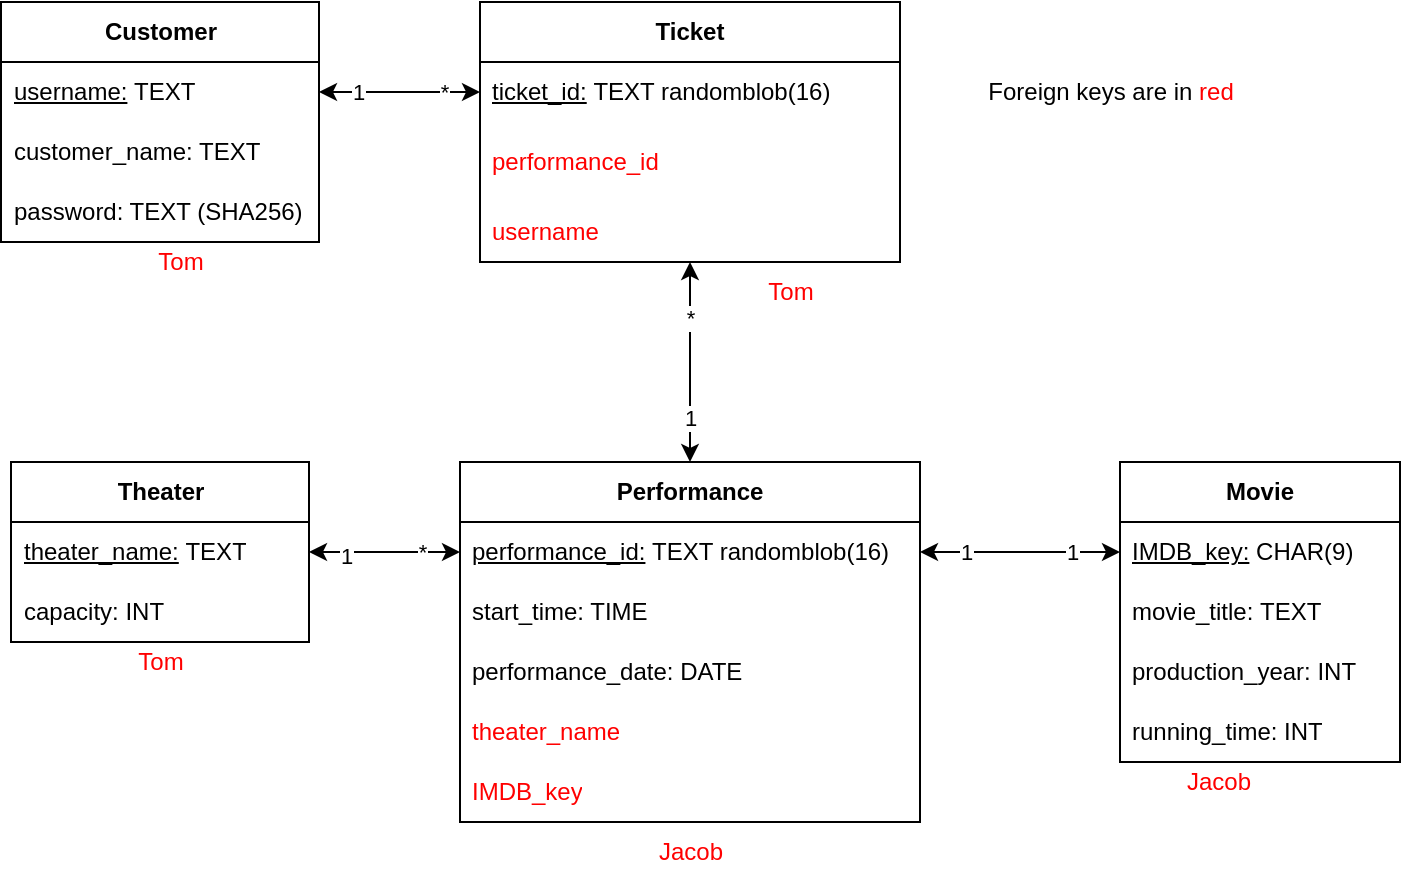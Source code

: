 <mxfile version="20.8.10" type="device"><diagram name="Page-1" id="bW2kiYpMrqYnE2LIEAA0"><mxGraphModel dx="1291" dy="793" grid="1" gridSize="10" guides="1" tooltips="1" connect="1" arrows="1" fold="1" page="1" pageScale="1" pageWidth="850" pageHeight="1100" math="0" shadow="0"><root><mxCell id="0"/><mxCell id="1" parent="0"/><mxCell id="kE0VZu1bvmlrj1qlubu3-1" value="Theater" style="swimlane;fontStyle=1;childLayout=stackLayout;horizontal=1;startSize=30;horizontalStack=0;resizeParent=1;resizeParentMax=0;resizeLast=0;collapsible=1;marginBottom=0;whiteSpace=wrap;html=1;" parent="1" vertex="1"><mxGeometry x="85.5" y="480" width="149" height="90" as="geometry"/></mxCell><mxCell id="kE0VZu1bvmlrj1qlubu3-2" value="&lt;u&gt;theater_name:&lt;/u&gt;&amp;nbsp;TEXT" style="text;strokeColor=none;fillColor=none;align=left;verticalAlign=middle;spacingLeft=4;spacingRight=4;overflow=hidden;points=[[0,0.5],[1,0.5]];portConstraint=eastwest;rotatable=0;whiteSpace=wrap;html=1;" parent="kE0VZu1bvmlrj1qlubu3-1" vertex="1"><mxGeometry y="30" width="149" height="30" as="geometry"/></mxCell><mxCell id="kE0VZu1bvmlrj1qlubu3-3" value="capacity: INT" style="text;strokeColor=none;fillColor=none;align=left;verticalAlign=middle;spacingLeft=4;spacingRight=4;overflow=hidden;points=[[0,0.5],[1,0.5]];portConstraint=eastwest;rotatable=0;whiteSpace=wrap;html=1;" parent="kE0VZu1bvmlrj1qlubu3-1" vertex="1"><mxGeometry y="60" width="149" height="30" as="geometry"/></mxCell><mxCell id="kE0VZu1bvmlrj1qlubu3-4" value="Movie" style="swimlane;fontStyle=1;childLayout=stackLayout;horizontal=1;startSize=30;horizontalStack=0;resizeParent=1;resizeParentMax=0;resizeLast=0;collapsible=1;marginBottom=0;whiteSpace=wrap;html=1;" parent="1" vertex="1"><mxGeometry x="640" y="480" width="140" height="150" as="geometry"/></mxCell><mxCell id="Q8pJF3ln_uTVth9oAYhN-3" value="&lt;u&gt;IMDB_key:&lt;/u&gt; CHAR(9)" style="text;strokeColor=none;fillColor=none;align=left;verticalAlign=middle;spacingLeft=4;spacingRight=4;overflow=hidden;points=[[0,0.5],[1,0.5]];portConstraint=eastwest;rotatable=0;whiteSpace=wrap;html=1;" parent="kE0VZu1bvmlrj1qlubu3-4" vertex="1"><mxGeometry y="30" width="140" height="30" as="geometry"/></mxCell><mxCell id="kE0VZu1bvmlrj1qlubu3-5" value="movie_title:&amp;nbsp;TEXT" style="text;strokeColor=none;fillColor=none;align=left;verticalAlign=middle;spacingLeft=4;spacingRight=4;overflow=hidden;points=[[0,0.5],[1,0.5]];portConstraint=eastwest;rotatable=0;whiteSpace=wrap;html=1;" parent="kE0VZu1bvmlrj1qlubu3-4" vertex="1"><mxGeometry y="60" width="140" height="30" as="geometry"/></mxCell><mxCell id="kE0VZu1bvmlrj1qlubu3-6" value="production_year: INT" style="text;strokeColor=none;fillColor=none;align=left;verticalAlign=middle;spacingLeft=4;spacingRight=4;overflow=hidden;points=[[0,0.5],[1,0.5]];portConstraint=eastwest;rotatable=0;whiteSpace=wrap;html=1;" parent="kE0VZu1bvmlrj1qlubu3-4" vertex="1"><mxGeometry y="90" width="140" height="30" as="geometry"/></mxCell><mxCell id="kE0VZu1bvmlrj1qlubu3-8" value="running_time: INT" style="text;strokeColor=none;fillColor=none;align=left;verticalAlign=middle;spacingLeft=4;spacingRight=4;overflow=hidden;points=[[0,0.5],[1,0.5]];portConstraint=eastwest;rotatable=0;whiteSpace=wrap;html=1;" parent="kE0VZu1bvmlrj1qlubu3-4" vertex="1"><mxGeometry y="120" width="140" height="30" as="geometry"/></mxCell><mxCell id="kE0VZu1bvmlrj1qlubu3-9" value="Performance" style="swimlane;fontStyle=1;childLayout=stackLayout;horizontal=1;startSize=30;horizontalStack=0;resizeParent=1;resizeParentMax=0;resizeLast=0;collapsible=1;marginBottom=0;whiteSpace=wrap;html=1;" parent="1" vertex="1"><mxGeometry x="310" y="480" width="230" height="180" as="geometry"/></mxCell><mxCell id="Q8pJF3ln_uTVth9oAYhN-4" value="&lt;u&gt;performance_id:&lt;/u&gt;&amp;nbsp;TEXT randomblob(16)" style="text;strokeColor=none;fillColor=none;align=left;verticalAlign=middle;spacingLeft=4;spacingRight=4;overflow=hidden;points=[[0,0.5],[1,0.5]];portConstraint=eastwest;rotatable=0;whiteSpace=wrap;html=1;" parent="kE0VZu1bvmlrj1qlubu3-9" vertex="1"><mxGeometry y="30" width="230" height="30" as="geometry"/></mxCell><mxCell id="kE0VZu1bvmlrj1qlubu3-10" value="start_time: TIME" style="text;strokeColor=none;fillColor=none;align=left;verticalAlign=middle;spacingLeft=4;spacingRight=4;overflow=hidden;points=[[0,0.5],[1,0.5]];portConstraint=eastwest;rotatable=0;whiteSpace=wrap;html=1;" parent="kE0VZu1bvmlrj1qlubu3-9" vertex="1"><mxGeometry y="60" width="230" height="30" as="geometry"/></mxCell><mxCell id="kE0VZu1bvmlrj1qlubu3-11" value="performance_date: DATE" style="text;strokeColor=none;fillColor=none;align=left;verticalAlign=middle;spacingLeft=4;spacingRight=4;overflow=hidden;points=[[0,0.5],[1,0.5]];portConstraint=eastwest;rotatable=0;whiteSpace=wrap;html=1;" parent="kE0VZu1bvmlrj1qlubu3-9" vertex="1"><mxGeometry y="90" width="230" height="30" as="geometry"/></mxCell><mxCell id="kE0VZu1bvmlrj1qlubu3-12" value="&lt;font color=&quot;#ff0000&quot;&gt;theater_name&lt;/font&gt;" style="text;strokeColor=none;fillColor=none;align=left;verticalAlign=middle;spacingLeft=4;spacingRight=4;overflow=hidden;points=[[0,0.5],[1,0.5]];portConstraint=eastwest;rotatable=0;whiteSpace=wrap;html=1;" parent="kE0VZu1bvmlrj1qlubu3-9" vertex="1"><mxGeometry y="120" width="230" height="30" as="geometry"/></mxCell><mxCell id="Q8pJF3ln_uTVth9oAYhN-1" value="&lt;font color=&quot;#ff0000&quot;&gt;IMDB_key&lt;/font&gt;" style="text;strokeColor=none;fillColor=none;align=left;verticalAlign=middle;spacingLeft=4;spacingRight=4;overflow=hidden;points=[[0,0.5],[1,0.5]];portConstraint=eastwest;rotatable=0;whiteSpace=wrap;html=1;" parent="kE0VZu1bvmlrj1qlubu3-9" vertex="1"><mxGeometry y="150" width="230" height="30" as="geometry"/></mxCell><mxCell id="kE0VZu1bvmlrj1qlubu3-15" value="" style="endArrow=classic;startArrow=classic;html=1;rounded=0;exitX=1;exitY=0.5;exitDx=0;exitDy=0;entryX=0;entryY=0.5;entryDx=0;entryDy=0;" parent="1" source="kE0VZu1bvmlrj1qlubu3-2" target="Q8pJF3ln_uTVth9oAYhN-4" edge="1"><mxGeometry width="50" height="50" relative="1" as="geometry"><mxPoint x="650" y="460" as="sourcePoint"/><mxPoint x="590" y="390" as="targetPoint"/></mxGeometry></mxCell><mxCell id="kE0VZu1bvmlrj1qlubu3-16" value="*" style="edgeLabel;html=1;align=center;verticalAlign=middle;resizable=0;points=[];" parent="kE0VZu1bvmlrj1qlubu3-15" vertex="1" connectable="0"><mxGeometry x="0.481" relative="1" as="geometry"><mxPoint as="offset"/></mxGeometry></mxCell><mxCell id="kE0VZu1bvmlrj1qlubu3-17" value="1" style="edgeLabel;html=1;align=center;verticalAlign=middle;resizable=0;points=[];" parent="kE0VZu1bvmlrj1qlubu3-15" vertex="1" connectable="0"><mxGeometry x="-0.51" y="-2" relative="1" as="geometry"><mxPoint as="offset"/></mxGeometry></mxCell><mxCell id="kE0VZu1bvmlrj1qlubu3-18" value="Customer" style="swimlane;fontStyle=1;childLayout=stackLayout;horizontal=1;startSize=30;horizontalStack=0;resizeParent=1;resizeParentMax=0;resizeLast=0;collapsible=1;marginBottom=0;whiteSpace=wrap;html=1;" parent="1" vertex="1"><mxGeometry x="80.5" y="250" width="159" height="120" as="geometry"/></mxCell><mxCell id="kE0VZu1bvmlrj1qlubu3-19" value="&lt;u&gt;username:&lt;/u&gt;&amp;nbsp;TEXT" style="text;strokeColor=none;fillColor=none;align=left;verticalAlign=middle;spacingLeft=4;spacingRight=4;overflow=hidden;points=[[0,0.5],[1,0.5]];portConstraint=eastwest;rotatable=0;whiteSpace=wrap;html=1;" parent="kE0VZu1bvmlrj1qlubu3-18" vertex="1"><mxGeometry y="30" width="159" height="30" as="geometry"/></mxCell><mxCell id="kE0VZu1bvmlrj1qlubu3-20" value="customer_name: TEXT" style="text;strokeColor=none;fillColor=none;align=left;verticalAlign=middle;spacingLeft=4;spacingRight=4;overflow=hidden;points=[[0,0.5],[1,0.5]];portConstraint=eastwest;rotatable=0;whiteSpace=wrap;html=1;" parent="kE0VZu1bvmlrj1qlubu3-18" vertex="1"><mxGeometry y="60" width="159" height="30" as="geometry"/></mxCell><mxCell id="kE0VZu1bvmlrj1qlubu3-21" value="password: TEXT (SHA256)" style="text;strokeColor=none;fillColor=none;align=left;verticalAlign=middle;spacingLeft=4;spacingRight=4;overflow=hidden;points=[[0,0.5],[1,0.5]];portConstraint=eastwest;rotatable=0;whiteSpace=wrap;html=1;" parent="kE0VZu1bvmlrj1qlubu3-18" vertex="1"><mxGeometry y="90" width="159" height="30" as="geometry"/></mxCell><mxCell id="kE0VZu1bvmlrj1qlubu3-22" value="Ticket" style="swimlane;fontStyle=1;childLayout=stackLayout;horizontal=1;startSize=30;horizontalStack=0;resizeParent=1;resizeParentMax=0;resizeLast=0;collapsible=1;marginBottom=0;whiteSpace=wrap;html=1;" parent="1" vertex="1"><mxGeometry x="320" y="250" width="210" height="130" as="geometry"/></mxCell><mxCell id="kE0VZu1bvmlrj1qlubu3-23" value="&lt;u&gt;ticket_id:&lt;/u&gt;&amp;nbsp;TEXT randomblob(16)" style="text;strokeColor=none;fillColor=none;align=left;verticalAlign=middle;spacingLeft=4;spacingRight=4;overflow=hidden;points=[[0,0.5],[1,0.5]];portConstraint=eastwest;rotatable=0;whiteSpace=wrap;html=1;" parent="kE0VZu1bvmlrj1qlubu3-22" vertex="1"><mxGeometry y="30" width="210" height="30" as="geometry"/></mxCell><mxCell id="_O0oNhEYI4MJSJ4uROLT-1" value="&lt;font color=&quot;#ff0000&quot;&gt;performance_id&lt;/font&gt;" style="text;strokeColor=none;fillColor=none;align=left;verticalAlign=middle;spacingLeft=4;spacingRight=4;overflow=hidden;points=[[0,0.5],[1,0.5]];portConstraint=eastwest;rotatable=0;whiteSpace=wrap;html=1;" parent="kE0VZu1bvmlrj1qlubu3-22" vertex="1"><mxGeometry y="60" width="210" height="40" as="geometry"/></mxCell><mxCell id="kE0VZu1bvmlrj1qlubu3-24" value="&lt;font color=&quot;#ff0000&quot;&gt;username&lt;/font&gt;" style="text;strokeColor=none;fillColor=none;align=left;verticalAlign=middle;spacingLeft=4;spacingRight=4;overflow=hidden;points=[[0,0.5],[1,0.5]];portConstraint=eastwest;rotatable=0;whiteSpace=wrap;html=1;" parent="kE0VZu1bvmlrj1qlubu3-22" vertex="1"><mxGeometry y="100" width="210" height="30" as="geometry"/></mxCell><mxCell id="kE0VZu1bvmlrj1qlubu3-25" value="" style="endArrow=classic;startArrow=classic;html=1;rounded=0;exitX=0;exitY=0.5;exitDx=0;exitDy=0;" parent="1" source="Q8pJF3ln_uTVth9oAYhN-3" edge="1"><mxGeometry width="50" height="50" relative="1" as="geometry"><mxPoint x="556" y="442.22" as="sourcePoint"/><mxPoint x="540" y="525" as="targetPoint"/></mxGeometry></mxCell><mxCell id="kE0VZu1bvmlrj1qlubu3-26" value="1" style="edgeLabel;html=1;align=center;verticalAlign=middle;resizable=0;points=[];" parent="kE0VZu1bvmlrj1qlubu3-25" vertex="1" connectable="0"><mxGeometry x="-0.521" relative="1" as="geometry"><mxPoint as="offset"/></mxGeometry></mxCell><mxCell id="kE0VZu1bvmlrj1qlubu3-27" value="1" style="edgeLabel;html=1;align=center;verticalAlign=middle;resizable=0;points=[];" parent="kE0VZu1bvmlrj1qlubu3-25" vertex="1" connectable="0"><mxGeometry x="0.553" relative="1" as="geometry"><mxPoint as="offset"/></mxGeometry></mxCell><mxCell id="kE0VZu1bvmlrj1qlubu3-28" value="" style="endArrow=classic;startArrow=classic;html=1;rounded=0;exitX=1;exitY=0.5;exitDx=0;exitDy=0;" parent="1" source="kE0VZu1bvmlrj1qlubu3-19" target="kE0VZu1bvmlrj1qlubu3-23" edge="1"><mxGeometry width="50" height="50" relative="1" as="geometry"><mxPoint x="270" y="350" as="sourcePoint"/><mxPoint x="340" y="350" as="targetPoint"/></mxGeometry></mxCell><mxCell id="kE0VZu1bvmlrj1qlubu3-29" value="1" style="edgeLabel;html=1;align=center;verticalAlign=middle;resizable=0;points=[];" parent="kE0VZu1bvmlrj1qlubu3-28" vertex="1" connectable="0"><mxGeometry x="-0.521" relative="1" as="geometry"><mxPoint as="offset"/></mxGeometry></mxCell><mxCell id="kE0VZu1bvmlrj1qlubu3-30" value="*" style="edgeLabel;html=1;align=center;verticalAlign=middle;resizable=0;points=[];" parent="kE0VZu1bvmlrj1qlubu3-28" vertex="1" connectable="0"><mxGeometry x="0.553" relative="1" as="geometry"><mxPoint as="offset"/></mxGeometry></mxCell><mxCell id="kE0VZu1bvmlrj1qlubu3-31" value="" style="endArrow=classic;startArrow=classic;html=1;rounded=0;entryX=0.5;entryY=0;entryDx=0;entryDy=0;" parent="1" target="kE0VZu1bvmlrj1qlubu3-9" edge="1"><mxGeometry width="50" height="50" relative="1" as="geometry"><mxPoint x="425" y="380" as="sourcePoint"/><mxPoint x="490" y="535" as="targetPoint"/></mxGeometry></mxCell><mxCell id="kE0VZu1bvmlrj1qlubu3-32" value="*" style="edgeLabel;html=1;align=center;verticalAlign=middle;resizable=0;points=[];" parent="kE0VZu1bvmlrj1qlubu3-31" vertex="1" connectable="0"><mxGeometry x="-0.521" relative="1" as="geometry"><mxPoint y="4" as="offset"/></mxGeometry></mxCell><mxCell id="kE0VZu1bvmlrj1qlubu3-33" value="1" style="edgeLabel;html=1;align=center;verticalAlign=middle;resizable=0;points=[];" parent="kE0VZu1bvmlrj1qlubu3-31" vertex="1" connectable="0"><mxGeometry x="0.553" relative="1" as="geometry"><mxPoint as="offset"/></mxGeometry></mxCell><mxCell id="kE0VZu1bvmlrj1qlubu3-34" value="Foreign keys are in &lt;font color=&quot;#ff0000&quot;&gt;red&lt;/font&gt;" style="text;html=1;align=center;verticalAlign=middle;resizable=0;points=[];autosize=1;strokeColor=none;fillColor=none;" parent="1" vertex="1"><mxGeometry x="560" y="280" width="150" height="30" as="geometry"/></mxCell><mxCell id="kE0VZu1bvmlrj1qlubu3-35" value="Tom" style="text;html=1;align=center;verticalAlign=middle;resizable=0;points=[];autosize=1;strokeColor=none;fillColor=none;fontColor=#FF0000;" parent="1" vertex="1"><mxGeometry x="145" y="365" width="50" height="30" as="geometry"/></mxCell><mxCell id="kE0VZu1bvmlrj1qlubu3-36" value="Tom" style="text;html=1;align=center;verticalAlign=middle;resizable=0;points=[];autosize=1;strokeColor=none;fillColor=none;fontColor=#FF0000;" parent="1" vertex="1"><mxGeometry x="450" y="380" width="50" height="30" as="geometry"/></mxCell><mxCell id="kE0VZu1bvmlrj1qlubu3-37" value="Tom" style="text;html=1;align=center;verticalAlign=middle;resizable=0;points=[];autosize=1;strokeColor=none;fillColor=none;fontColor=#FF0000;" parent="1" vertex="1"><mxGeometry x="135" y="565" width="50" height="30" as="geometry"/></mxCell><mxCell id="kE0VZu1bvmlrj1qlubu3-38" value="Jacob" style="text;html=1;align=center;verticalAlign=middle;resizable=0;points=[];autosize=1;strokeColor=none;fillColor=none;fontColor=#FF0000;" parent="1" vertex="1"><mxGeometry x="395" y="660" width="60" height="30" as="geometry"/></mxCell><mxCell id="kE0VZu1bvmlrj1qlubu3-39" value="Jacob" style="text;html=1;align=center;verticalAlign=middle;resizable=0;points=[];autosize=1;strokeColor=none;fillColor=none;fontColor=#FF0000;" parent="1" vertex="1"><mxGeometry x="659" y="625" width="60" height="30" as="geometry"/></mxCell></root></mxGraphModel></diagram></mxfile>